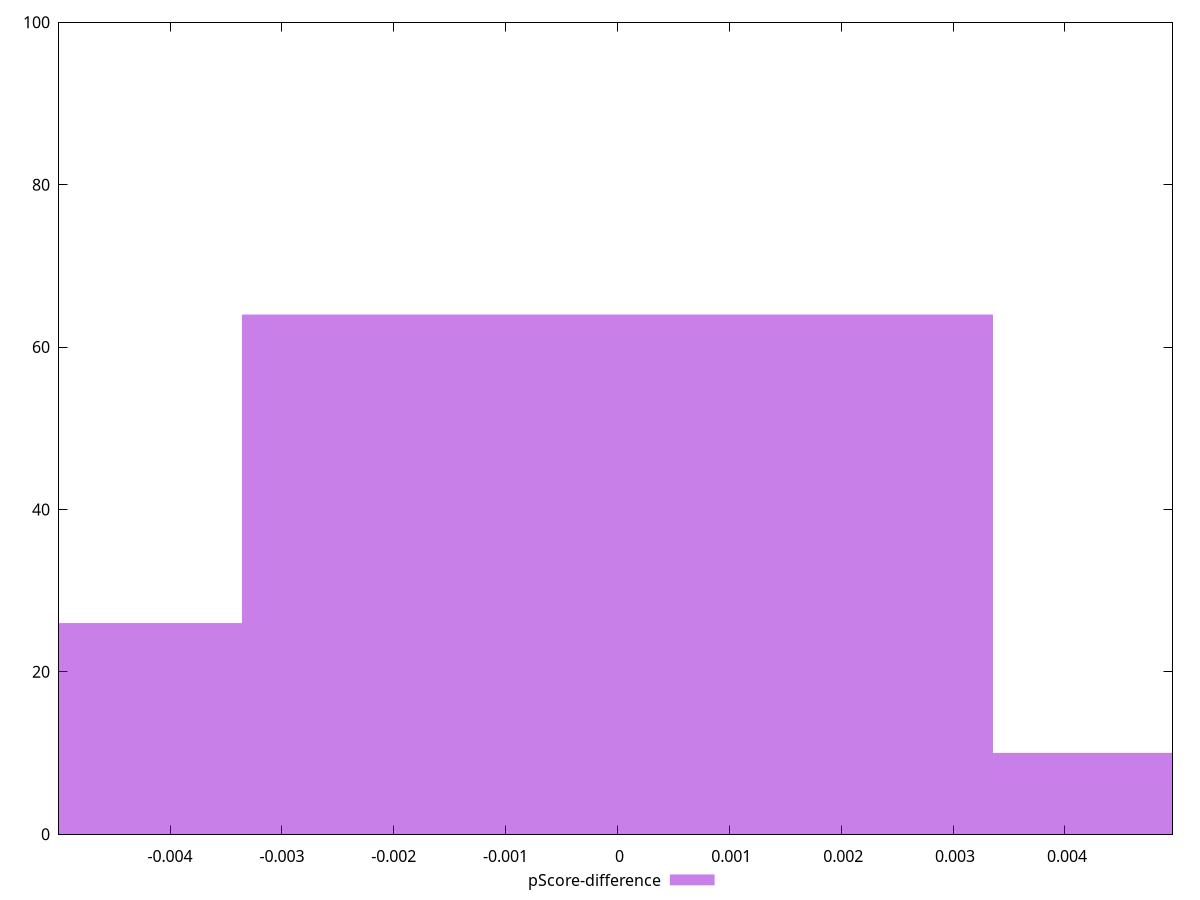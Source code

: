 reset

$pScoreDifference <<EOF
0 64
0.006714370315958035 10
-0.006714370315958035 26
EOF

set key outside below
set boxwidth 0.006714370315958035
set xrange [-0.0049924372356213165:0.00496129463321765]
set yrange [0:100]
set trange [0:100]
set style fill transparent solid 0.5 noborder
set terminal svg size 640, 490 enhanced background rgb 'white'
set output "report_00026_2021-02-22T21:38:55.199Z/speed-index/samples/pages/pScore-difference/histogram.svg"

plot $pScoreDifference title "pScore-difference" with boxes

reset
